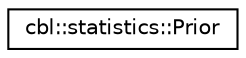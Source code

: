 digraph "Graphical Class Hierarchy"
{
  edge [fontname="Helvetica",fontsize="10",labelfontname="Helvetica",labelfontsize="10"];
  node [fontname="Helvetica",fontsize="10",shape=record];
  rankdir="LR";
  Node0 [label="cbl::statistics::Prior",height=0.2,width=0.4,color="black", fillcolor="white", style="filled",URL="$d4/da6/classcbl_1_1statistics_1_1Prior.html",tooltip="The class Prior. "];
}
